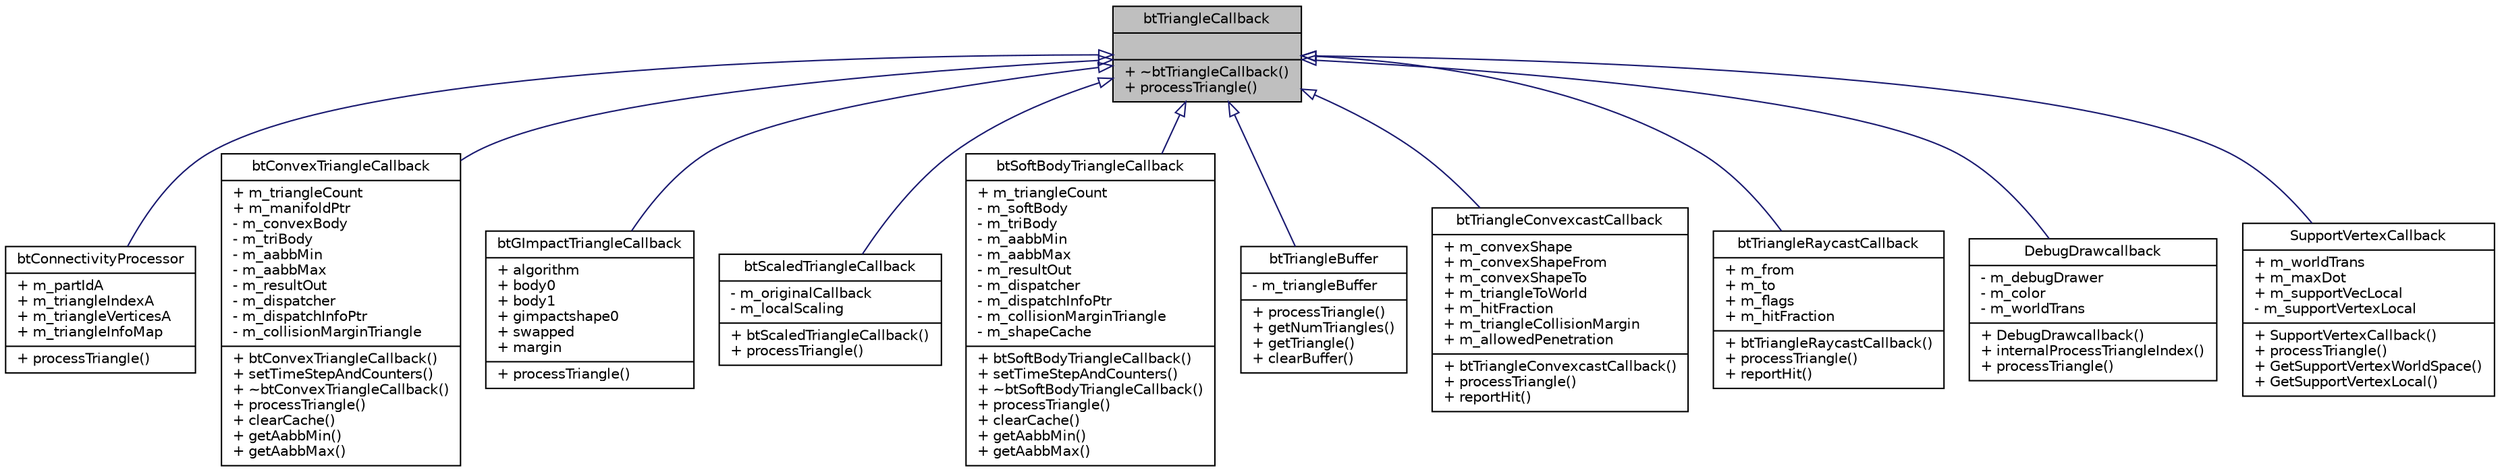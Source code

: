 digraph G
{
  edge [fontname="Helvetica",fontsize="10",labelfontname="Helvetica",labelfontsize="10"];
  node [fontname="Helvetica",fontsize="10",shape=record];
  Node1 [label="{btTriangleCallback\n||+ ~btTriangleCallback()\l+ processTriangle()\l}",height=0.2,width=0.4,color="black", fillcolor="grey75", style="filled" fontcolor="black"];
  Node1 -> Node2 [dir=back,color="midnightblue",fontsize="10",style="solid",arrowtail="empty",fontname="Helvetica"];
  Node2 [label="{btConnectivityProcessor\n|+ m_partIdA\l+ m_triangleIndexA\l+ m_triangleVerticesA\l+ m_triangleInfoMap\l|+ processTriangle()\l}",height=0.2,width=0.4,color="black", fillcolor="white", style="filled",URL="$d6/d6f/structbtConnectivityProcessor.html"];
  Node1 -> Node3 [dir=back,color="midnightblue",fontsize="10",style="solid",arrowtail="empty",fontname="Helvetica"];
  Node3 [label="{btConvexTriangleCallback\n|+ m_triangleCount\l+ m_manifoldPtr\l- m_convexBody\l- m_triBody\l- m_aabbMin\l- m_aabbMax\l- m_resultOut\l- m_dispatcher\l- m_dispatchInfoPtr\l- m_collisionMarginTriangle\l|+ btConvexTriangleCallback()\l+ setTimeStepAndCounters()\l+ ~btConvexTriangleCallback()\l+ processTriangle()\l+ clearCache()\l+ getAabbMin()\l+ getAabbMax()\l}",height=0.2,width=0.4,color="black", fillcolor="white", style="filled",URL="$d4/d8d/classbtConvexTriangleCallback.html",tooltip="For each triangle in the concave mesh that overlaps with the AABB of a convex (m_convexProxy), processTriangle is called."];
  Node1 -> Node4 [dir=back,color="midnightblue",fontsize="10",style="solid",arrowtail="empty",fontname="Helvetica"];
  Node4 [label="{btGImpactTriangleCallback\n|+ algorithm\l+ body0\l+ body1\l+ gimpactshape0\l+ swapped\l+ margin\l|+ processTriangle()\l}",height=0.2,width=0.4,color="black", fillcolor="white", style="filled",URL="$da/d16/classbtGImpactTriangleCallback.html"];
  Node1 -> Node5 [dir=back,color="midnightblue",fontsize="10",style="solid",arrowtail="empty",fontname="Helvetica"];
  Node5 [label="{btScaledTriangleCallback\n|- m_originalCallback\l- m_localScaling\l|+ btScaledTriangleCallback()\l+ processTriangle()\l}",height=0.2,width=0.4,color="black", fillcolor="white", style="filled",URL="$df/d71/classbtScaledTriangleCallback.html"];
  Node1 -> Node6 [dir=back,color="midnightblue",fontsize="10",style="solid",arrowtail="empty",fontname="Helvetica"];
  Node6 [label="{btSoftBodyTriangleCallback\n|+ m_triangleCount\l- m_softBody\l- m_triBody\l- m_aabbMin\l- m_aabbMax\l- m_resultOut\l- m_dispatcher\l- m_dispatchInfoPtr\l- m_collisionMarginTriangle\l- m_shapeCache\l|+ btSoftBodyTriangleCallback()\l+ setTimeStepAndCounters()\l+ ~btSoftBodyTriangleCallback()\l+ processTriangle()\l+ clearCache()\l+ getAabbMin()\l+ getAabbMax()\l}",height=0.2,width=0.4,color="black", fillcolor="white", style="filled",URL="$df/db6/classbtSoftBodyTriangleCallback.html",tooltip="For each triangle in the concave mesh that overlaps with the AABB of a soft body (m_softBody), processTriangle is called."];
  Node1 -> Node7 [dir=back,color="midnightblue",fontsize="10",style="solid",arrowtail="empty",fontname="Helvetica"];
  Node7 [label="{btTriangleBuffer\n|- m_triangleBuffer\l|+ processTriangle()\l+ getNumTriangles()\l+ getTriangle()\l+ clearBuffer()\l}",height=0.2,width=0.4,color="black", fillcolor="white", style="filled",URL="$dd/d67/classbtTriangleBuffer.html"];
  Node1 -> Node8 [dir=back,color="midnightblue",fontsize="10",style="solid",arrowtail="empty",fontname="Helvetica"];
  Node8 [label="{btTriangleConvexcastCallback\n|+ m_convexShape\l+ m_convexShapeFrom\l+ m_convexShapeTo\l+ m_triangleToWorld\l+ m_hitFraction\l+ m_triangleCollisionMargin\l+ m_allowedPenetration\l|+ btTriangleConvexcastCallback()\l+ processTriangle()\l+ reportHit()\l}",height=0.2,width=0.4,color="black", fillcolor="white", style="filled",URL="$d4/d39/classbtTriangleConvexcastCallback.html"];
  Node1 -> Node9 [dir=back,color="midnightblue",fontsize="10",style="solid",arrowtail="empty",fontname="Helvetica"];
  Node9 [label="{btTriangleRaycastCallback\n|+ m_from\l+ m_to\l+ m_flags\l+ m_hitFraction\l|+ btTriangleRaycastCallback()\l+ processTriangle()\l+ reportHit()\l}",height=0.2,width=0.4,color="black", fillcolor="white", style="filled",URL="$d9/d39/classbtTriangleRaycastCallback.html"];
  Node1 -> Node10 [dir=back,color="midnightblue",fontsize="10",style="solid",arrowtail="empty",fontname="Helvetica"];
  Node10 [label="{DebugDrawcallback\n|- m_debugDrawer\l- m_color\l- m_worldTrans\l|+ DebugDrawcallback()\l+ internalProcessTriangleIndex()\l+ processTriangle()\l}",height=0.2,width=0.4,color="black", fillcolor="white", style="filled",URL="$d2/d8e/classDebugDrawcallback.html"];
  Node1 -> Node11 [dir=back,color="midnightblue",fontsize="10",style="solid",arrowtail="empty",fontname="Helvetica"];
  Node11 [label="{SupportVertexCallback\n|+ m_worldTrans\l+ m_maxDot\l+ m_supportVecLocal\l- m_supportVertexLocal\l|+ SupportVertexCallback()\l+ processTriangle()\l+ GetSupportVertexWorldSpace()\l+ GetSupportVertexLocal()\l}",height=0.2,width=0.4,color="black", fillcolor="white", style="filled",URL="$d9/d6b/classSupportVertexCallback.html"];
}
